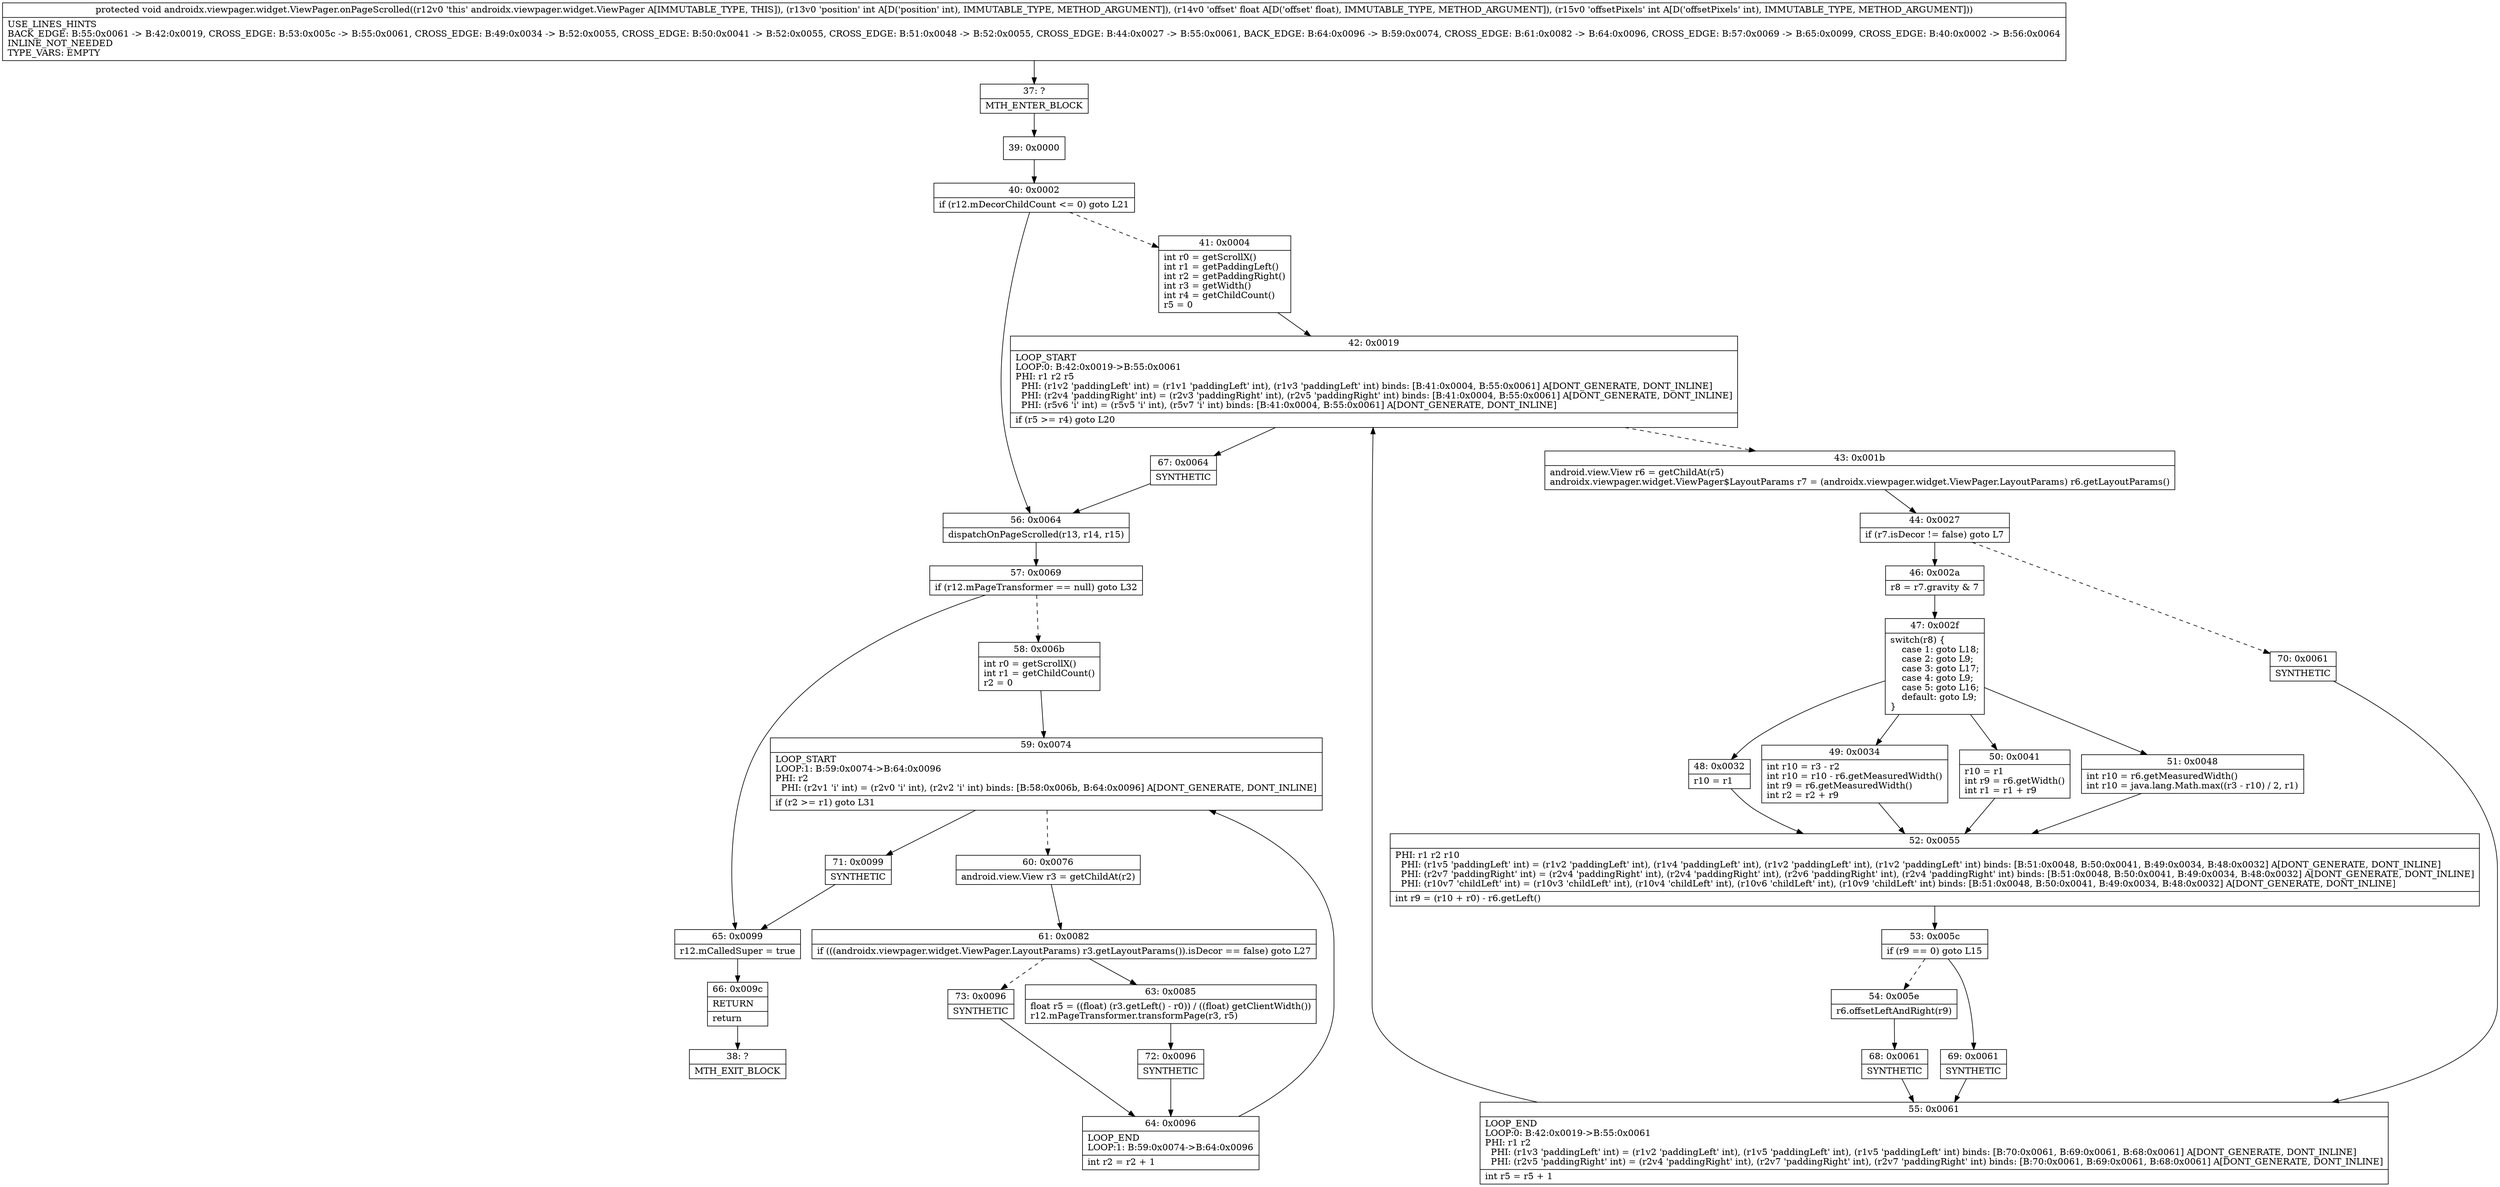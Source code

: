 digraph "CFG forandroidx.viewpager.widget.ViewPager.onPageScrolled(IFI)V" {
Node_37 [shape=record,label="{37\:\ ?|MTH_ENTER_BLOCK\l}"];
Node_39 [shape=record,label="{39\:\ 0x0000}"];
Node_40 [shape=record,label="{40\:\ 0x0002|if (r12.mDecorChildCount \<= 0) goto L21\l}"];
Node_41 [shape=record,label="{41\:\ 0x0004|int r0 = getScrollX()\lint r1 = getPaddingLeft()\lint r2 = getPaddingRight()\lint r3 = getWidth()\lint r4 = getChildCount()\lr5 = 0\l}"];
Node_42 [shape=record,label="{42\:\ 0x0019|LOOP_START\lLOOP:0: B:42:0x0019\-\>B:55:0x0061\lPHI: r1 r2 r5 \l  PHI: (r1v2 'paddingLeft' int) = (r1v1 'paddingLeft' int), (r1v3 'paddingLeft' int) binds: [B:41:0x0004, B:55:0x0061] A[DONT_GENERATE, DONT_INLINE]\l  PHI: (r2v4 'paddingRight' int) = (r2v3 'paddingRight' int), (r2v5 'paddingRight' int) binds: [B:41:0x0004, B:55:0x0061] A[DONT_GENERATE, DONT_INLINE]\l  PHI: (r5v6 'i' int) = (r5v5 'i' int), (r5v7 'i' int) binds: [B:41:0x0004, B:55:0x0061] A[DONT_GENERATE, DONT_INLINE]\l|if (r5 \>= r4) goto L20\l}"];
Node_43 [shape=record,label="{43\:\ 0x001b|android.view.View r6 = getChildAt(r5)\landroidx.viewpager.widget.ViewPager$LayoutParams r7 = (androidx.viewpager.widget.ViewPager.LayoutParams) r6.getLayoutParams()\l}"];
Node_44 [shape=record,label="{44\:\ 0x0027|if (r7.isDecor != false) goto L7\l}"];
Node_46 [shape=record,label="{46\:\ 0x002a|r8 = r7.gravity & 7\l}"];
Node_47 [shape=record,label="{47\:\ 0x002f|switch(r8) \{\l    case 1: goto L18;\l    case 2: goto L9;\l    case 3: goto L17;\l    case 4: goto L9;\l    case 5: goto L16;\l    default: goto L9;\l\}\l}"];
Node_48 [shape=record,label="{48\:\ 0x0032|r10 = r1\l}"];
Node_52 [shape=record,label="{52\:\ 0x0055|PHI: r1 r2 r10 \l  PHI: (r1v5 'paddingLeft' int) = (r1v2 'paddingLeft' int), (r1v4 'paddingLeft' int), (r1v2 'paddingLeft' int), (r1v2 'paddingLeft' int) binds: [B:51:0x0048, B:50:0x0041, B:49:0x0034, B:48:0x0032] A[DONT_GENERATE, DONT_INLINE]\l  PHI: (r2v7 'paddingRight' int) = (r2v4 'paddingRight' int), (r2v4 'paddingRight' int), (r2v6 'paddingRight' int), (r2v4 'paddingRight' int) binds: [B:51:0x0048, B:50:0x0041, B:49:0x0034, B:48:0x0032] A[DONT_GENERATE, DONT_INLINE]\l  PHI: (r10v7 'childLeft' int) = (r10v3 'childLeft' int), (r10v4 'childLeft' int), (r10v6 'childLeft' int), (r10v9 'childLeft' int) binds: [B:51:0x0048, B:50:0x0041, B:49:0x0034, B:48:0x0032] A[DONT_GENERATE, DONT_INLINE]\l|int r9 = (r10 + r0) \- r6.getLeft()\l}"];
Node_53 [shape=record,label="{53\:\ 0x005c|if (r9 == 0) goto L15\l}"];
Node_54 [shape=record,label="{54\:\ 0x005e|r6.offsetLeftAndRight(r9)\l}"];
Node_68 [shape=record,label="{68\:\ 0x0061|SYNTHETIC\l}"];
Node_55 [shape=record,label="{55\:\ 0x0061|LOOP_END\lLOOP:0: B:42:0x0019\-\>B:55:0x0061\lPHI: r1 r2 \l  PHI: (r1v3 'paddingLeft' int) = (r1v2 'paddingLeft' int), (r1v5 'paddingLeft' int), (r1v5 'paddingLeft' int) binds: [B:70:0x0061, B:69:0x0061, B:68:0x0061] A[DONT_GENERATE, DONT_INLINE]\l  PHI: (r2v5 'paddingRight' int) = (r2v4 'paddingRight' int), (r2v7 'paddingRight' int), (r2v7 'paddingRight' int) binds: [B:70:0x0061, B:69:0x0061, B:68:0x0061] A[DONT_GENERATE, DONT_INLINE]\l|int r5 = r5 + 1\l}"];
Node_69 [shape=record,label="{69\:\ 0x0061|SYNTHETIC\l}"];
Node_49 [shape=record,label="{49\:\ 0x0034|int r10 = r3 \- r2\lint r10 = r10 \- r6.getMeasuredWidth()\lint r9 = r6.getMeasuredWidth()\lint r2 = r2 + r9\l}"];
Node_50 [shape=record,label="{50\:\ 0x0041|r10 = r1\lint r9 = r6.getWidth()\lint r1 = r1 + r9\l}"];
Node_51 [shape=record,label="{51\:\ 0x0048|int r10 = r6.getMeasuredWidth()\lint r10 = java.lang.Math.max((r3 \- r10) \/ 2, r1)\l}"];
Node_70 [shape=record,label="{70\:\ 0x0061|SYNTHETIC\l}"];
Node_67 [shape=record,label="{67\:\ 0x0064|SYNTHETIC\l}"];
Node_56 [shape=record,label="{56\:\ 0x0064|dispatchOnPageScrolled(r13, r14, r15)\l}"];
Node_57 [shape=record,label="{57\:\ 0x0069|if (r12.mPageTransformer == null) goto L32\l}"];
Node_58 [shape=record,label="{58\:\ 0x006b|int r0 = getScrollX()\lint r1 = getChildCount()\lr2 = 0\l}"];
Node_59 [shape=record,label="{59\:\ 0x0074|LOOP_START\lLOOP:1: B:59:0x0074\-\>B:64:0x0096\lPHI: r2 \l  PHI: (r2v1 'i' int) = (r2v0 'i' int), (r2v2 'i' int) binds: [B:58:0x006b, B:64:0x0096] A[DONT_GENERATE, DONT_INLINE]\l|if (r2 \>= r1) goto L31\l}"];
Node_60 [shape=record,label="{60\:\ 0x0076|android.view.View r3 = getChildAt(r2)\l}"];
Node_61 [shape=record,label="{61\:\ 0x0082|if (((androidx.viewpager.widget.ViewPager.LayoutParams) r3.getLayoutParams()).isDecor == false) goto L27\l}"];
Node_63 [shape=record,label="{63\:\ 0x0085|float r5 = ((float) (r3.getLeft() \- r0)) \/ ((float) getClientWidth())\lr12.mPageTransformer.transformPage(r3, r5)\l}"];
Node_72 [shape=record,label="{72\:\ 0x0096|SYNTHETIC\l}"];
Node_64 [shape=record,label="{64\:\ 0x0096|LOOP_END\lLOOP:1: B:59:0x0074\-\>B:64:0x0096\l|int r2 = r2 + 1\l}"];
Node_73 [shape=record,label="{73\:\ 0x0096|SYNTHETIC\l}"];
Node_71 [shape=record,label="{71\:\ 0x0099|SYNTHETIC\l}"];
Node_65 [shape=record,label="{65\:\ 0x0099|r12.mCalledSuper = true\l}"];
Node_66 [shape=record,label="{66\:\ 0x009c|RETURN\l|return\l}"];
Node_38 [shape=record,label="{38\:\ ?|MTH_EXIT_BLOCK\l}"];
MethodNode[shape=record,label="{protected void androidx.viewpager.widget.ViewPager.onPageScrolled((r12v0 'this' androidx.viewpager.widget.ViewPager A[IMMUTABLE_TYPE, THIS]), (r13v0 'position' int A[D('position' int), IMMUTABLE_TYPE, METHOD_ARGUMENT]), (r14v0 'offset' float A[D('offset' float), IMMUTABLE_TYPE, METHOD_ARGUMENT]), (r15v0 'offsetPixels' int A[D('offsetPixels' int), IMMUTABLE_TYPE, METHOD_ARGUMENT]))  | USE_LINES_HINTS\lBACK_EDGE: B:55:0x0061 \-\> B:42:0x0019, CROSS_EDGE: B:53:0x005c \-\> B:55:0x0061, CROSS_EDGE: B:49:0x0034 \-\> B:52:0x0055, CROSS_EDGE: B:50:0x0041 \-\> B:52:0x0055, CROSS_EDGE: B:51:0x0048 \-\> B:52:0x0055, CROSS_EDGE: B:44:0x0027 \-\> B:55:0x0061, BACK_EDGE: B:64:0x0096 \-\> B:59:0x0074, CROSS_EDGE: B:61:0x0082 \-\> B:64:0x0096, CROSS_EDGE: B:57:0x0069 \-\> B:65:0x0099, CROSS_EDGE: B:40:0x0002 \-\> B:56:0x0064\lINLINE_NOT_NEEDED\lTYPE_VARS: EMPTY\l}"];
MethodNode -> Node_37;Node_37 -> Node_39;
Node_39 -> Node_40;
Node_40 -> Node_41[style=dashed];
Node_40 -> Node_56;
Node_41 -> Node_42;
Node_42 -> Node_43[style=dashed];
Node_42 -> Node_67;
Node_43 -> Node_44;
Node_44 -> Node_46;
Node_44 -> Node_70[style=dashed];
Node_46 -> Node_47;
Node_47 -> Node_48;
Node_47 -> Node_49;
Node_47 -> Node_50;
Node_47 -> Node_51;
Node_48 -> Node_52;
Node_52 -> Node_53;
Node_53 -> Node_54[style=dashed];
Node_53 -> Node_69;
Node_54 -> Node_68;
Node_68 -> Node_55;
Node_55 -> Node_42;
Node_69 -> Node_55;
Node_49 -> Node_52;
Node_50 -> Node_52;
Node_51 -> Node_52;
Node_70 -> Node_55;
Node_67 -> Node_56;
Node_56 -> Node_57;
Node_57 -> Node_58[style=dashed];
Node_57 -> Node_65;
Node_58 -> Node_59;
Node_59 -> Node_60[style=dashed];
Node_59 -> Node_71;
Node_60 -> Node_61;
Node_61 -> Node_63;
Node_61 -> Node_73[style=dashed];
Node_63 -> Node_72;
Node_72 -> Node_64;
Node_64 -> Node_59;
Node_73 -> Node_64;
Node_71 -> Node_65;
Node_65 -> Node_66;
Node_66 -> Node_38;
}

